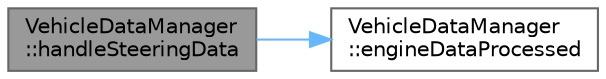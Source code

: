 digraph "VehicleDataManager::handleSteeringData"
{
 // LATEX_PDF_SIZE
  bgcolor="transparent";
  edge [fontname=Helvetica,fontsize=10,labelfontname=Helvetica,labelfontsize=10];
  node [fontname=Helvetica,fontsize=10,shape=box,height=0.2,width=0.4];
  rankdir="LR";
  Node1 [id="Node000001",label="VehicleDataManager\l::handleSteeringData",height=0.2,width=0.4,color="gray40", fillcolor="grey60", style="filled", fontcolor="black",tooltip="Handle Steering data."];
  Node1 -> Node2 [id="edge1_Node000001_Node000002",color="steelblue1",style="solid",tooltip=" "];
  Node2 [id="Node000002",label="VehicleDataManager\l::engineDataProcessed",height=0.2,width=0.4,color="grey40", fillcolor="white", style="filled",URL="$classVehicleDataManager.html#a344d0766b0033aa8041337b142a927e4",tooltip=" "];
}
